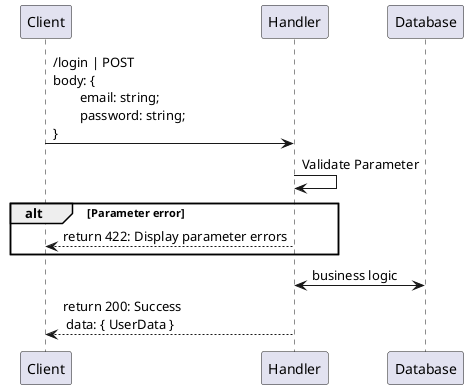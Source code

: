 @startuml
Client -> Handler: /login | POST \nbody: { \n\temail: string; \n\tpassword: string; \n}

Handler -> Handler: Validate Parameter
alt Parameter error
Handler --> Client: return 422: Display parameter errors
end


Handler <-> Database: business logic

Handler --> Client: return 200: Success \n data: { UserData }
@enduml